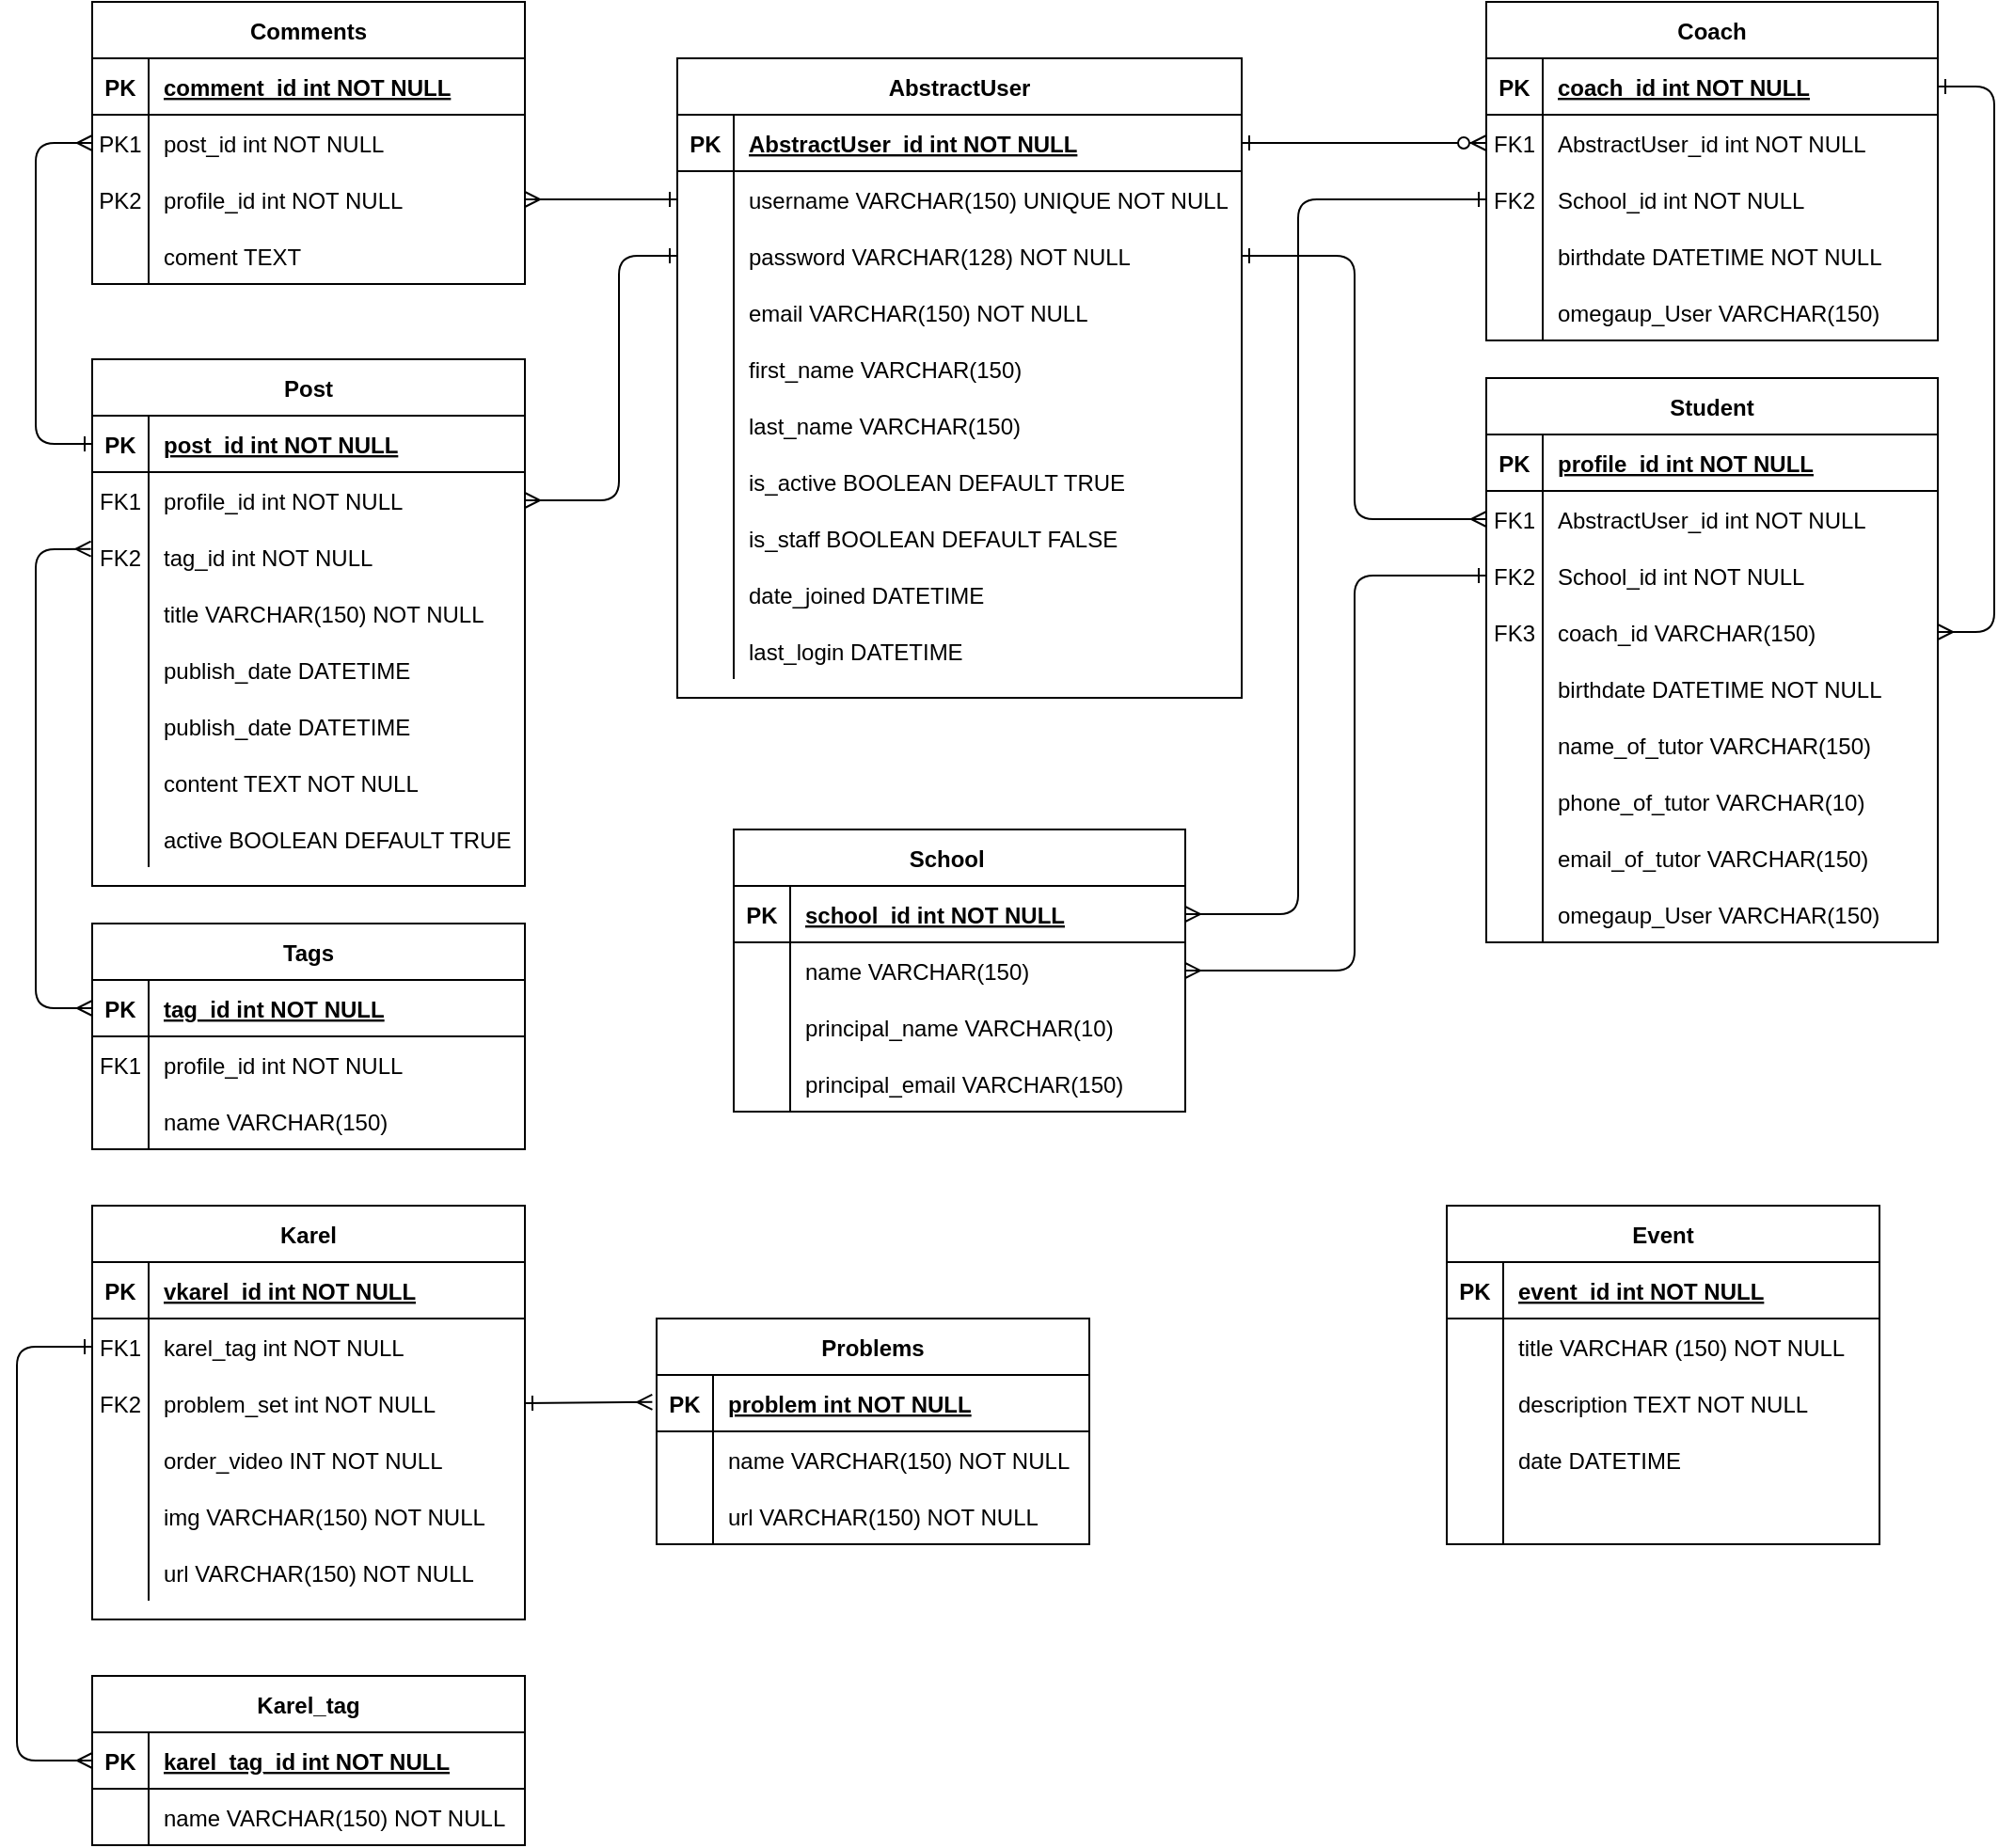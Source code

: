 <mxfile version="13.9.0" type="github">
  <diagram id="R2lEEEUBdFMjLlhIrx00" name="Page-1">
    <mxGraphModel dx="2523" dy="947" grid="1" gridSize="10" guides="1" tooltips="1" connect="1" arrows="1" fold="1" page="1" pageScale="1" pageWidth="850" pageHeight="1100" math="0" shadow="0" extFonts="Permanent Marker^https://fonts.googleapis.com/css?family=Permanent+Marker">
      <root>
        <mxCell id="0" />
        <mxCell id="1" parent="0" />
        <mxCell id="C-vyLk0tnHw3VtMMgP7b-1" value="" style="edgeStyle=entityRelationEdgeStyle;endArrow=ERzeroToMany;startArrow=ERone;endFill=1;startFill=0;entryX=0;entryY=0.5;entryDx=0;entryDy=0;" parent="1" source="C-vyLk0tnHw3VtMMgP7b-24" target="C-vyLk0tnHw3VtMMgP7b-6" edge="1">
          <mxGeometry width="100" height="100" relative="1" as="geometry">
            <mxPoint x="-89" y="730" as="sourcePoint" />
            <mxPoint x="11" y="630" as="targetPoint" />
          </mxGeometry>
        </mxCell>
        <mxCell id="C-vyLk0tnHw3VtMMgP7b-2" value="Coach" style="shape=table;startSize=30;container=1;collapsible=1;childLayout=tableLayout;fixedRows=1;rowLines=0;fontStyle=1;align=center;resizeLast=1;" parent="1" vertex="1">
          <mxGeometry x="71" y="40" width="240" height="180" as="geometry" />
        </mxCell>
        <mxCell id="C-vyLk0tnHw3VtMMgP7b-3" value="" style="shape=partialRectangle;collapsible=0;dropTarget=0;pointerEvents=0;fillColor=none;points=[[0,0.5],[1,0.5]];portConstraint=eastwest;top=0;left=0;right=0;bottom=1;" parent="C-vyLk0tnHw3VtMMgP7b-2" vertex="1">
          <mxGeometry y="30" width="240" height="30" as="geometry" />
        </mxCell>
        <mxCell id="C-vyLk0tnHw3VtMMgP7b-4" value="PK" style="shape=partialRectangle;overflow=hidden;connectable=0;fillColor=none;top=0;left=0;bottom=0;right=0;fontStyle=1;" parent="C-vyLk0tnHw3VtMMgP7b-3" vertex="1">
          <mxGeometry width="30" height="30" as="geometry" />
        </mxCell>
        <mxCell id="C-vyLk0tnHw3VtMMgP7b-5" value="coach_id int NOT NULL " style="shape=partialRectangle;overflow=hidden;connectable=0;fillColor=none;top=0;left=0;bottom=0;right=0;align=left;spacingLeft=6;fontStyle=5;" parent="C-vyLk0tnHw3VtMMgP7b-3" vertex="1">
          <mxGeometry x="30" width="210" height="30" as="geometry" />
        </mxCell>
        <mxCell id="C-vyLk0tnHw3VtMMgP7b-6" value="" style="shape=partialRectangle;collapsible=0;dropTarget=0;pointerEvents=0;fillColor=none;points=[[0,0.5],[1,0.5]];portConstraint=eastwest;top=0;left=0;right=0;bottom=0;" parent="C-vyLk0tnHw3VtMMgP7b-2" vertex="1">
          <mxGeometry y="60" width="240" height="30" as="geometry" />
        </mxCell>
        <mxCell id="C-vyLk0tnHw3VtMMgP7b-7" value="FK1" style="shape=partialRectangle;overflow=hidden;connectable=0;fillColor=none;top=0;left=0;bottom=0;right=0;" parent="C-vyLk0tnHw3VtMMgP7b-6" vertex="1">
          <mxGeometry width="30" height="30" as="geometry" />
        </mxCell>
        <mxCell id="C-vyLk0tnHw3VtMMgP7b-8" value="AbstractUser_id int NOT NULL" style="shape=partialRectangle;overflow=hidden;connectable=0;fillColor=none;top=0;left=0;bottom=0;right=0;align=left;spacingLeft=6;" parent="C-vyLk0tnHw3VtMMgP7b-6" vertex="1">
          <mxGeometry x="30" width="210" height="30" as="geometry" />
        </mxCell>
        <mxCell id="--BRvfXDEVk3b3rCjcNm-38" value="" style="shape=partialRectangle;collapsible=0;dropTarget=0;pointerEvents=0;fillColor=none;points=[[0,0.5],[1,0.5]];portConstraint=eastwest;top=0;left=0;right=0;bottom=0;" vertex="1" parent="C-vyLk0tnHw3VtMMgP7b-2">
          <mxGeometry y="90" width="240" height="30" as="geometry" />
        </mxCell>
        <mxCell id="--BRvfXDEVk3b3rCjcNm-39" value="FK2" style="shape=partialRectangle;overflow=hidden;connectable=0;fillColor=none;top=0;left=0;bottom=0;right=0;" vertex="1" parent="--BRvfXDEVk3b3rCjcNm-38">
          <mxGeometry width="30" height="30" as="geometry" />
        </mxCell>
        <mxCell id="--BRvfXDEVk3b3rCjcNm-40" value="School_id int NOT NULL" style="shape=partialRectangle;overflow=hidden;connectable=0;fillColor=none;top=0;left=0;bottom=0;right=0;align=left;spacingLeft=6;" vertex="1" parent="--BRvfXDEVk3b3rCjcNm-38">
          <mxGeometry x="30" width="210" height="30" as="geometry" />
        </mxCell>
        <mxCell id="--BRvfXDEVk3b3rCjcNm-26" value="" style="shape=partialRectangle;collapsible=0;dropTarget=0;pointerEvents=0;fillColor=none;points=[[0,0.5],[1,0.5]];portConstraint=eastwest;top=0;left=0;right=0;bottom=0;" vertex="1" parent="C-vyLk0tnHw3VtMMgP7b-2">
          <mxGeometry y="120" width="240" height="30" as="geometry" />
        </mxCell>
        <mxCell id="--BRvfXDEVk3b3rCjcNm-27" value="" style="shape=partialRectangle;overflow=hidden;connectable=0;fillColor=none;top=0;left=0;bottom=0;right=0;" vertex="1" parent="--BRvfXDEVk3b3rCjcNm-26">
          <mxGeometry width="30" height="30" as="geometry" />
        </mxCell>
        <mxCell id="--BRvfXDEVk3b3rCjcNm-28" value="birthdate DATETIME NOT NULL" style="shape=partialRectangle;overflow=hidden;connectable=0;fillColor=none;top=0;left=0;bottom=0;right=0;align=left;spacingLeft=6;" vertex="1" parent="--BRvfXDEVk3b3rCjcNm-26">
          <mxGeometry x="30" width="210" height="30" as="geometry" />
        </mxCell>
        <mxCell id="--BRvfXDEVk3b3rCjcNm-41" value="" style="shape=partialRectangle;collapsible=0;dropTarget=0;pointerEvents=0;fillColor=none;points=[[0,0.5],[1,0.5]];portConstraint=eastwest;top=0;left=0;right=0;bottom=0;" vertex="1" parent="C-vyLk0tnHw3VtMMgP7b-2">
          <mxGeometry y="150" width="240" height="30" as="geometry" />
        </mxCell>
        <mxCell id="--BRvfXDEVk3b3rCjcNm-42" value="" style="shape=partialRectangle;overflow=hidden;connectable=0;fillColor=none;top=0;left=0;bottom=0;right=0;" vertex="1" parent="--BRvfXDEVk3b3rCjcNm-41">
          <mxGeometry width="30" height="30" as="geometry" />
        </mxCell>
        <mxCell id="--BRvfXDEVk3b3rCjcNm-43" value="omegaup_User VARCHAR(150)" style="shape=partialRectangle;overflow=hidden;connectable=0;fillColor=none;top=0;left=0;bottom=0;right=0;align=left;spacingLeft=6;" vertex="1" parent="--BRvfXDEVk3b3rCjcNm-41">
          <mxGeometry x="30" width="210" height="30" as="geometry" />
        </mxCell>
        <mxCell id="C-vyLk0tnHw3VtMMgP7b-23" value="AbstractUser" style="shape=table;startSize=30;container=1;collapsible=1;childLayout=tableLayout;fixedRows=1;rowLines=0;fontStyle=1;align=center;resizeLast=1;" parent="1" vertex="1">
          <mxGeometry x="-359" y="70" width="300" height="340" as="geometry" />
        </mxCell>
        <mxCell id="C-vyLk0tnHw3VtMMgP7b-24" value="" style="shape=partialRectangle;collapsible=0;dropTarget=0;pointerEvents=0;fillColor=none;points=[[0,0.5],[1,0.5]];portConstraint=eastwest;top=0;left=0;right=0;bottom=1;" parent="C-vyLk0tnHw3VtMMgP7b-23" vertex="1">
          <mxGeometry y="30" width="300" height="30" as="geometry" />
        </mxCell>
        <mxCell id="C-vyLk0tnHw3VtMMgP7b-25" value="PK" style="shape=partialRectangle;overflow=hidden;connectable=0;fillColor=none;top=0;left=0;bottom=0;right=0;fontStyle=1;" parent="C-vyLk0tnHw3VtMMgP7b-24" vertex="1">
          <mxGeometry width="30" height="30" as="geometry" />
        </mxCell>
        <mxCell id="C-vyLk0tnHw3VtMMgP7b-26" value="AbstractUser_id int NOT NULL " style="shape=partialRectangle;overflow=hidden;connectable=0;fillColor=none;top=0;left=0;bottom=0;right=0;align=left;spacingLeft=6;fontStyle=5;" parent="C-vyLk0tnHw3VtMMgP7b-24" vertex="1">
          <mxGeometry x="30" width="270" height="30" as="geometry" />
        </mxCell>
        <mxCell id="C-vyLk0tnHw3VtMMgP7b-27" value="" style="shape=partialRectangle;collapsible=0;dropTarget=0;pointerEvents=0;fillColor=none;points=[[0,0.5],[1,0.5]];portConstraint=eastwest;top=0;left=0;right=0;bottom=0;" parent="C-vyLk0tnHw3VtMMgP7b-23" vertex="1">
          <mxGeometry y="60" width="300" height="30" as="geometry" />
        </mxCell>
        <mxCell id="C-vyLk0tnHw3VtMMgP7b-28" value="" style="shape=partialRectangle;overflow=hidden;connectable=0;fillColor=none;top=0;left=0;bottom=0;right=0;" parent="C-vyLk0tnHw3VtMMgP7b-27" vertex="1">
          <mxGeometry width="30" height="30" as="geometry" />
        </mxCell>
        <mxCell id="C-vyLk0tnHw3VtMMgP7b-29" value="username VARCHAR(150) UNIQUE NOT NULL" style="shape=partialRectangle;overflow=hidden;connectable=0;fillColor=none;top=0;left=0;bottom=0;right=0;align=left;spacingLeft=6;" parent="C-vyLk0tnHw3VtMMgP7b-27" vertex="1">
          <mxGeometry x="30" width="270" height="30" as="geometry" />
        </mxCell>
        <mxCell id="--BRvfXDEVk3b3rCjcNm-19" value="" style="shape=partialRectangle;collapsible=0;dropTarget=0;pointerEvents=0;fillColor=none;points=[[0,0.5],[1,0.5]];portConstraint=eastwest;top=0;left=0;right=0;bottom=0;" vertex="1" parent="C-vyLk0tnHw3VtMMgP7b-23">
          <mxGeometry y="90" width="300" height="30" as="geometry" />
        </mxCell>
        <mxCell id="--BRvfXDEVk3b3rCjcNm-20" value="" style="shape=partialRectangle;overflow=hidden;connectable=0;fillColor=none;top=0;left=0;bottom=0;right=0;" vertex="1" parent="--BRvfXDEVk3b3rCjcNm-19">
          <mxGeometry width="30" height="30" as="geometry" />
        </mxCell>
        <mxCell id="--BRvfXDEVk3b3rCjcNm-21" value="password VARCHAR(128) NOT NULL" style="shape=partialRectangle;overflow=hidden;connectable=0;fillColor=none;top=0;left=0;bottom=0;right=0;align=left;spacingLeft=6;" vertex="1" parent="--BRvfXDEVk3b3rCjcNm-19">
          <mxGeometry x="30" width="270" height="30" as="geometry" />
        </mxCell>
        <mxCell id="--BRvfXDEVk3b3rCjcNm-7" value="" style="shape=partialRectangle;collapsible=0;dropTarget=0;pointerEvents=0;fillColor=none;points=[[0,0.5],[1,0.5]];portConstraint=eastwest;top=0;left=0;right=0;bottom=0;" vertex="1" parent="C-vyLk0tnHw3VtMMgP7b-23">
          <mxGeometry y="120" width="300" height="30" as="geometry" />
        </mxCell>
        <mxCell id="--BRvfXDEVk3b3rCjcNm-8" value="" style="shape=partialRectangle;overflow=hidden;connectable=0;fillColor=none;top=0;left=0;bottom=0;right=0;" vertex="1" parent="--BRvfXDEVk3b3rCjcNm-7">
          <mxGeometry width="30" height="30" as="geometry" />
        </mxCell>
        <mxCell id="--BRvfXDEVk3b3rCjcNm-9" value="email VARCHAR(150) NOT NULL" style="shape=partialRectangle;overflow=hidden;connectable=0;fillColor=none;top=0;left=0;bottom=0;right=0;align=left;spacingLeft=6;" vertex="1" parent="--BRvfXDEVk3b3rCjcNm-7">
          <mxGeometry x="30" width="270" height="30" as="geometry" />
        </mxCell>
        <mxCell id="--BRvfXDEVk3b3rCjcNm-1" value="" style="shape=partialRectangle;collapsible=0;dropTarget=0;pointerEvents=0;fillColor=none;points=[[0,0.5],[1,0.5]];portConstraint=eastwest;top=0;left=0;right=0;bottom=0;" vertex="1" parent="C-vyLk0tnHw3VtMMgP7b-23">
          <mxGeometry y="150" width="300" height="30" as="geometry" />
        </mxCell>
        <mxCell id="--BRvfXDEVk3b3rCjcNm-2" value="" style="shape=partialRectangle;overflow=hidden;connectable=0;fillColor=none;top=0;left=0;bottom=0;right=0;" vertex="1" parent="--BRvfXDEVk3b3rCjcNm-1">
          <mxGeometry width="30" height="30" as="geometry" />
        </mxCell>
        <mxCell id="--BRvfXDEVk3b3rCjcNm-3" value="first_name VARCHAR(150)" style="shape=partialRectangle;overflow=hidden;connectable=0;fillColor=none;top=0;left=0;bottom=0;right=0;align=left;spacingLeft=6;" vertex="1" parent="--BRvfXDEVk3b3rCjcNm-1">
          <mxGeometry x="30" width="270" height="30" as="geometry" />
        </mxCell>
        <mxCell id="--BRvfXDEVk3b3rCjcNm-4" value="" style="shape=partialRectangle;collapsible=0;dropTarget=0;pointerEvents=0;fillColor=none;points=[[0,0.5],[1,0.5]];portConstraint=eastwest;top=0;left=0;right=0;bottom=0;" vertex="1" parent="C-vyLk0tnHw3VtMMgP7b-23">
          <mxGeometry y="180" width="300" height="30" as="geometry" />
        </mxCell>
        <mxCell id="--BRvfXDEVk3b3rCjcNm-5" value="" style="shape=partialRectangle;overflow=hidden;connectable=0;fillColor=none;top=0;left=0;bottom=0;right=0;" vertex="1" parent="--BRvfXDEVk3b3rCjcNm-4">
          <mxGeometry width="30" height="30" as="geometry" />
        </mxCell>
        <mxCell id="--BRvfXDEVk3b3rCjcNm-6" value="last_name VARCHAR(150) " style="shape=partialRectangle;overflow=hidden;connectable=0;fillColor=none;top=0;left=0;bottom=0;right=0;align=left;spacingLeft=6;" vertex="1" parent="--BRvfXDEVk3b3rCjcNm-4">
          <mxGeometry x="30" width="270" height="30" as="geometry" />
        </mxCell>
        <mxCell id="--BRvfXDEVk3b3rCjcNm-13" value="" style="shape=partialRectangle;collapsible=0;dropTarget=0;pointerEvents=0;fillColor=none;points=[[0,0.5],[1,0.5]];portConstraint=eastwest;top=0;left=0;right=0;bottom=0;" vertex="1" parent="C-vyLk0tnHw3VtMMgP7b-23">
          <mxGeometry y="210" width="300" height="30" as="geometry" />
        </mxCell>
        <mxCell id="--BRvfXDEVk3b3rCjcNm-14" value="" style="shape=partialRectangle;overflow=hidden;connectable=0;fillColor=none;top=0;left=0;bottom=0;right=0;" vertex="1" parent="--BRvfXDEVk3b3rCjcNm-13">
          <mxGeometry width="30" height="30" as="geometry" />
        </mxCell>
        <mxCell id="--BRvfXDEVk3b3rCjcNm-15" value="is_active BOOLEAN DEFAULT TRUE" style="shape=partialRectangle;overflow=hidden;connectable=0;fillColor=none;top=0;left=0;bottom=0;right=0;align=left;spacingLeft=6;" vertex="1" parent="--BRvfXDEVk3b3rCjcNm-13">
          <mxGeometry x="30" width="270" height="30" as="geometry" />
        </mxCell>
        <mxCell id="--BRvfXDEVk3b3rCjcNm-10" value="" style="shape=partialRectangle;collapsible=0;dropTarget=0;pointerEvents=0;fillColor=none;points=[[0,0.5],[1,0.5]];portConstraint=eastwest;top=0;left=0;right=0;bottom=0;" vertex="1" parent="C-vyLk0tnHw3VtMMgP7b-23">
          <mxGeometry y="240" width="300" height="30" as="geometry" />
        </mxCell>
        <mxCell id="--BRvfXDEVk3b3rCjcNm-11" value="" style="shape=partialRectangle;overflow=hidden;connectable=0;fillColor=none;top=0;left=0;bottom=0;right=0;" vertex="1" parent="--BRvfXDEVk3b3rCjcNm-10">
          <mxGeometry width="30" height="30" as="geometry" />
        </mxCell>
        <mxCell id="--BRvfXDEVk3b3rCjcNm-12" value="is_staff BOOLEAN DEFAULT FALSE" style="shape=partialRectangle;overflow=hidden;connectable=0;fillColor=none;top=0;left=0;bottom=0;right=0;align=left;spacingLeft=6;" vertex="1" parent="--BRvfXDEVk3b3rCjcNm-10">
          <mxGeometry x="30" width="270" height="30" as="geometry" />
        </mxCell>
        <mxCell id="--BRvfXDEVk3b3rCjcNm-16" value="" style="shape=partialRectangle;collapsible=0;dropTarget=0;pointerEvents=0;fillColor=none;points=[[0,0.5],[1,0.5]];portConstraint=eastwest;top=0;left=0;right=0;bottom=0;" vertex="1" parent="C-vyLk0tnHw3VtMMgP7b-23">
          <mxGeometry y="270" width="300" height="30" as="geometry" />
        </mxCell>
        <mxCell id="--BRvfXDEVk3b3rCjcNm-17" value="" style="shape=partialRectangle;overflow=hidden;connectable=0;fillColor=none;top=0;left=0;bottom=0;right=0;" vertex="1" parent="--BRvfXDEVk3b3rCjcNm-16">
          <mxGeometry width="30" height="30" as="geometry" />
        </mxCell>
        <mxCell id="--BRvfXDEVk3b3rCjcNm-18" value="date_joined DATETIME " style="shape=partialRectangle;overflow=hidden;connectable=0;fillColor=none;top=0;left=0;bottom=0;right=0;align=left;spacingLeft=6;" vertex="1" parent="--BRvfXDEVk3b3rCjcNm-16">
          <mxGeometry x="30" width="270" height="30" as="geometry" />
        </mxCell>
        <mxCell id="--BRvfXDEVk3b3rCjcNm-22" value="" style="shape=partialRectangle;collapsible=0;dropTarget=0;pointerEvents=0;fillColor=none;points=[[0,0.5],[1,0.5]];portConstraint=eastwest;top=0;left=0;right=0;bottom=0;" vertex="1" parent="C-vyLk0tnHw3VtMMgP7b-23">
          <mxGeometry y="300" width="300" height="30" as="geometry" />
        </mxCell>
        <mxCell id="--BRvfXDEVk3b3rCjcNm-23" value="" style="shape=partialRectangle;overflow=hidden;connectable=0;fillColor=none;top=0;left=0;bottom=0;right=0;" vertex="1" parent="--BRvfXDEVk3b3rCjcNm-22">
          <mxGeometry width="30" height="30" as="geometry" />
        </mxCell>
        <mxCell id="--BRvfXDEVk3b3rCjcNm-24" value="last_login DATETIME " style="shape=partialRectangle;overflow=hidden;connectable=0;fillColor=none;top=0;left=0;bottom=0;right=0;align=left;spacingLeft=6;" vertex="1" parent="--BRvfXDEVk3b3rCjcNm-22">
          <mxGeometry x="30" width="270" height="30" as="geometry" />
        </mxCell>
        <mxCell id="--BRvfXDEVk3b3rCjcNm-44" value="School    " style="shape=table;startSize=30;container=1;collapsible=1;childLayout=tableLayout;fixedRows=1;rowLines=0;fontStyle=1;align=center;resizeLast=1;" vertex="1" parent="1">
          <mxGeometry x="-329" y="480" width="240" height="150" as="geometry" />
        </mxCell>
        <mxCell id="--BRvfXDEVk3b3rCjcNm-45" value="" style="shape=partialRectangle;collapsible=0;dropTarget=0;pointerEvents=0;fillColor=none;points=[[0,0.5],[1,0.5]];portConstraint=eastwest;top=0;left=0;right=0;bottom=1;" vertex="1" parent="--BRvfXDEVk3b3rCjcNm-44">
          <mxGeometry y="30" width="240" height="30" as="geometry" />
        </mxCell>
        <mxCell id="--BRvfXDEVk3b3rCjcNm-46" value="PK" style="shape=partialRectangle;overflow=hidden;connectable=0;fillColor=none;top=0;left=0;bottom=0;right=0;fontStyle=1;" vertex="1" parent="--BRvfXDEVk3b3rCjcNm-45">
          <mxGeometry width="30" height="30" as="geometry" />
        </mxCell>
        <mxCell id="--BRvfXDEVk3b3rCjcNm-47" value="school_id int NOT NULL " style="shape=partialRectangle;overflow=hidden;connectable=0;fillColor=none;top=0;left=0;bottom=0;right=0;align=left;spacingLeft=6;fontStyle=5;" vertex="1" parent="--BRvfXDEVk3b3rCjcNm-45">
          <mxGeometry x="30" width="210" height="30" as="geometry" />
        </mxCell>
        <mxCell id="--BRvfXDEVk3b3rCjcNm-60" value="" style="shape=partialRectangle;collapsible=0;dropTarget=0;pointerEvents=0;fillColor=none;points=[[0,0.5],[1,0.5]];portConstraint=eastwest;top=0;left=0;right=0;bottom=0;" vertex="1" parent="--BRvfXDEVk3b3rCjcNm-44">
          <mxGeometry y="60" width="240" height="30" as="geometry" />
        </mxCell>
        <mxCell id="--BRvfXDEVk3b3rCjcNm-61" value="" style="shape=partialRectangle;overflow=hidden;connectable=0;fillColor=none;top=0;left=0;bottom=0;right=0;" vertex="1" parent="--BRvfXDEVk3b3rCjcNm-60">
          <mxGeometry width="30" height="30" as="geometry" />
        </mxCell>
        <mxCell id="--BRvfXDEVk3b3rCjcNm-62" value="name VARCHAR(150)" style="shape=partialRectangle;overflow=hidden;connectable=0;fillColor=none;top=0;left=0;bottom=0;right=0;align=left;spacingLeft=6;" vertex="1" parent="--BRvfXDEVk3b3rCjcNm-60">
          <mxGeometry x="30" width="210" height="30" as="geometry" />
        </mxCell>
        <mxCell id="--BRvfXDEVk3b3rCjcNm-63" value="" style="shape=partialRectangle;collapsible=0;dropTarget=0;pointerEvents=0;fillColor=none;points=[[0,0.5],[1,0.5]];portConstraint=eastwest;top=0;left=0;right=0;bottom=0;" vertex="1" parent="--BRvfXDEVk3b3rCjcNm-44">
          <mxGeometry y="90" width="240" height="30" as="geometry" />
        </mxCell>
        <mxCell id="--BRvfXDEVk3b3rCjcNm-64" value="" style="shape=partialRectangle;overflow=hidden;connectable=0;fillColor=none;top=0;left=0;bottom=0;right=0;" vertex="1" parent="--BRvfXDEVk3b3rCjcNm-63">
          <mxGeometry width="30" height="30" as="geometry" />
        </mxCell>
        <mxCell id="--BRvfXDEVk3b3rCjcNm-65" value="principal_name VARCHAR(10)" style="shape=partialRectangle;overflow=hidden;connectable=0;fillColor=none;top=0;left=0;bottom=0;right=0;align=left;spacingLeft=6;" vertex="1" parent="--BRvfXDEVk3b3rCjcNm-63">
          <mxGeometry x="30" width="210" height="30" as="geometry" />
        </mxCell>
        <mxCell id="--BRvfXDEVk3b3rCjcNm-66" value="" style="shape=partialRectangle;collapsible=0;dropTarget=0;pointerEvents=0;fillColor=none;points=[[0,0.5],[1,0.5]];portConstraint=eastwest;top=0;left=0;right=0;bottom=0;" vertex="1" parent="--BRvfXDEVk3b3rCjcNm-44">
          <mxGeometry y="120" width="240" height="30" as="geometry" />
        </mxCell>
        <mxCell id="--BRvfXDEVk3b3rCjcNm-67" value="" style="shape=partialRectangle;overflow=hidden;connectable=0;fillColor=none;top=0;left=0;bottom=0;right=0;" vertex="1" parent="--BRvfXDEVk3b3rCjcNm-66">
          <mxGeometry width="30" height="30" as="geometry" />
        </mxCell>
        <mxCell id="--BRvfXDEVk3b3rCjcNm-68" value="principal_email VARCHAR(150)" style="shape=partialRectangle;overflow=hidden;connectable=0;fillColor=none;top=0;left=0;bottom=0;right=0;align=left;spacingLeft=6;" vertex="1" parent="--BRvfXDEVk3b3rCjcNm-66">
          <mxGeometry x="30" width="210" height="30" as="geometry" />
        </mxCell>
        <mxCell id="--BRvfXDEVk3b3rCjcNm-73" value="Post" style="shape=table;startSize=30;container=1;collapsible=1;childLayout=tableLayout;fixedRows=1;rowLines=0;fontStyle=1;align=center;resizeLast=1;" vertex="1" parent="1">
          <mxGeometry x="-670" y="230" width="230" height="280" as="geometry" />
        </mxCell>
        <mxCell id="--BRvfXDEVk3b3rCjcNm-74" value="" style="shape=partialRectangle;collapsible=0;dropTarget=0;pointerEvents=0;fillColor=none;points=[[0,0.5],[1,0.5]];portConstraint=eastwest;top=0;left=0;right=0;bottom=1;" vertex="1" parent="--BRvfXDEVk3b3rCjcNm-73">
          <mxGeometry y="30" width="230" height="30" as="geometry" />
        </mxCell>
        <mxCell id="--BRvfXDEVk3b3rCjcNm-75" value="PK" style="shape=partialRectangle;overflow=hidden;connectable=0;fillColor=none;top=0;left=0;bottom=0;right=0;fontStyle=1;" vertex="1" parent="--BRvfXDEVk3b3rCjcNm-74">
          <mxGeometry width="30" height="30" as="geometry" />
        </mxCell>
        <mxCell id="--BRvfXDEVk3b3rCjcNm-76" value="post_id int NOT NULL " style="shape=partialRectangle;overflow=hidden;connectable=0;fillColor=none;top=0;left=0;bottom=0;right=0;align=left;spacingLeft=6;fontStyle=5;" vertex="1" parent="--BRvfXDEVk3b3rCjcNm-74">
          <mxGeometry x="30" width="200" height="30" as="geometry" />
        </mxCell>
        <mxCell id="--BRvfXDEVk3b3rCjcNm-77" value="" style="shape=partialRectangle;collapsible=0;dropTarget=0;pointerEvents=0;fillColor=none;points=[[0,0.5],[1,0.5]];portConstraint=eastwest;top=0;left=0;right=0;bottom=0;" vertex="1" parent="--BRvfXDEVk3b3rCjcNm-73">
          <mxGeometry y="60" width="230" height="30" as="geometry" />
        </mxCell>
        <mxCell id="--BRvfXDEVk3b3rCjcNm-78" value="FK1" style="shape=partialRectangle;overflow=hidden;connectable=0;fillColor=none;top=0;left=0;bottom=0;right=0;" vertex="1" parent="--BRvfXDEVk3b3rCjcNm-77">
          <mxGeometry width="30" height="30" as="geometry" />
        </mxCell>
        <mxCell id="--BRvfXDEVk3b3rCjcNm-79" value="profile_id int NOT NULL" style="shape=partialRectangle;overflow=hidden;connectable=0;fillColor=none;top=0;left=0;bottom=0;right=0;align=left;spacingLeft=6;" vertex="1" parent="--BRvfXDEVk3b3rCjcNm-77">
          <mxGeometry x="30" width="200" height="30" as="geometry" />
        </mxCell>
        <mxCell id="--BRvfXDEVk3b3rCjcNm-101" value="" style="shape=partialRectangle;collapsible=0;dropTarget=0;pointerEvents=0;fillColor=none;points=[[0,0.5],[1,0.5]];portConstraint=eastwest;top=0;left=0;right=0;bottom=0;" vertex="1" parent="--BRvfXDEVk3b3rCjcNm-73">
          <mxGeometry y="90" width="230" height="30" as="geometry" />
        </mxCell>
        <mxCell id="--BRvfXDEVk3b3rCjcNm-102" value="FK2" style="shape=partialRectangle;overflow=hidden;connectable=0;fillColor=none;top=0;left=0;bottom=0;right=0;" vertex="1" parent="--BRvfXDEVk3b3rCjcNm-101">
          <mxGeometry width="30" height="30" as="geometry" />
        </mxCell>
        <mxCell id="--BRvfXDEVk3b3rCjcNm-103" value="tag_id int NOT NULL" style="shape=partialRectangle;overflow=hidden;connectable=0;fillColor=none;top=0;left=0;bottom=0;right=0;align=left;spacingLeft=6;" vertex="1" parent="--BRvfXDEVk3b3rCjcNm-101">
          <mxGeometry x="30" width="200" height="30" as="geometry" />
        </mxCell>
        <mxCell id="--BRvfXDEVk3b3rCjcNm-83" value="" style="shape=partialRectangle;collapsible=0;dropTarget=0;pointerEvents=0;fillColor=none;points=[[0,0.5],[1,0.5]];portConstraint=eastwest;top=0;left=0;right=0;bottom=0;" vertex="1" parent="--BRvfXDEVk3b3rCjcNm-73">
          <mxGeometry y="120" width="230" height="30" as="geometry" />
        </mxCell>
        <mxCell id="--BRvfXDEVk3b3rCjcNm-84" value="" style="shape=partialRectangle;overflow=hidden;connectable=0;fillColor=none;top=0;left=0;bottom=0;right=0;" vertex="1" parent="--BRvfXDEVk3b3rCjcNm-83">
          <mxGeometry width="30" height="30" as="geometry" />
        </mxCell>
        <mxCell id="--BRvfXDEVk3b3rCjcNm-85" value="title VARCHAR(150) NOT NULL" style="shape=partialRectangle;overflow=hidden;connectable=0;fillColor=none;top=0;left=0;bottom=0;right=0;align=left;spacingLeft=6;" vertex="1" parent="--BRvfXDEVk3b3rCjcNm-83">
          <mxGeometry x="30" width="200" height="30" as="geometry" />
        </mxCell>
        <mxCell id="--BRvfXDEVk3b3rCjcNm-139" value="" style="shape=partialRectangle;collapsible=0;dropTarget=0;pointerEvents=0;fillColor=none;points=[[0,0.5],[1,0.5]];portConstraint=eastwest;top=0;left=0;right=0;bottom=0;" vertex="1" parent="--BRvfXDEVk3b3rCjcNm-73">
          <mxGeometry y="150" width="230" height="30" as="geometry" />
        </mxCell>
        <mxCell id="--BRvfXDEVk3b3rCjcNm-140" value="" style="shape=partialRectangle;overflow=hidden;connectable=0;fillColor=none;top=0;left=0;bottom=0;right=0;" vertex="1" parent="--BRvfXDEVk3b3rCjcNm-139">
          <mxGeometry width="30" height="30" as="geometry" />
        </mxCell>
        <mxCell id="--BRvfXDEVk3b3rCjcNm-141" value="publish_date DATETIME" style="shape=partialRectangle;overflow=hidden;connectable=0;fillColor=none;top=0;left=0;bottom=0;right=0;align=left;spacingLeft=6;" vertex="1" parent="--BRvfXDEVk3b3rCjcNm-139">
          <mxGeometry x="30" width="200" height="30" as="geometry" />
        </mxCell>
        <mxCell id="--BRvfXDEVk3b3rCjcNm-86" value="" style="shape=partialRectangle;collapsible=0;dropTarget=0;pointerEvents=0;fillColor=none;points=[[0,0.5],[1,0.5]];portConstraint=eastwest;top=0;left=0;right=0;bottom=0;" vertex="1" parent="--BRvfXDEVk3b3rCjcNm-73">
          <mxGeometry y="180" width="230" height="30" as="geometry" />
        </mxCell>
        <mxCell id="--BRvfXDEVk3b3rCjcNm-87" value="" style="shape=partialRectangle;overflow=hidden;connectable=0;fillColor=none;top=0;left=0;bottom=0;right=0;" vertex="1" parent="--BRvfXDEVk3b3rCjcNm-86">
          <mxGeometry width="30" height="30" as="geometry" />
        </mxCell>
        <mxCell id="--BRvfXDEVk3b3rCjcNm-88" value="publish_date DATETIME" style="shape=partialRectangle;overflow=hidden;connectable=0;fillColor=none;top=0;left=0;bottom=0;right=0;align=left;spacingLeft=6;" vertex="1" parent="--BRvfXDEVk3b3rCjcNm-86">
          <mxGeometry x="30" width="200" height="30" as="geometry" />
        </mxCell>
        <mxCell id="--BRvfXDEVk3b3rCjcNm-89" value="" style="shape=partialRectangle;collapsible=0;dropTarget=0;pointerEvents=0;fillColor=none;points=[[0,0.5],[1,0.5]];portConstraint=eastwest;top=0;left=0;right=0;bottom=0;" vertex="1" parent="--BRvfXDEVk3b3rCjcNm-73">
          <mxGeometry y="210" width="230" height="30" as="geometry" />
        </mxCell>
        <mxCell id="--BRvfXDEVk3b3rCjcNm-90" value="" style="shape=partialRectangle;overflow=hidden;connectable=0;fillColor=none;top=0;left=0;bottom=0;right=0;" vertex="1" parent="--BRvfXDEVk3b3rCjcNm-89">
          <mxGeometry width="30" height="30" as="geometry" />
        </mxCell>
        <mxCell id="--BRvfXDEVk3b3rCjcNm-91" value="content TEXT NOT NULL" style="shape=partialRectangle;overflow=hidden;connectable=0;fillColor=none;top=0;left=0;bottom=0;right=0;align=left;spacingLeft=6;" vertex="1" parent="--BRvfXDEVk3b3rCjcNm-89">
          <mxGeometry x="30" width="200" height="30" as="geometry" />
        </mxCell>
        <mxCell id="--BRvfXDEVk3b3rCjcNm-92" value="" style="shape=partialRectangle;collapsible=0;dropTarget=0;pointerEvents=0;fillColor=none;points=[[0,0.5],[1,0.5]];portConstraint=eastwest;top=0;left=0;right=0;bottom=0;" vertex="1" parent="--BRvfXDEVk3b3rCjcNm-73">
          <mxGeometry y="240" width="230" height="30" as="geometry" />
        </mxCell>
        <mxCell id="--BRvfXDEVk3b3rCjcNm-93" value="" style="shape=partialRectangle;overflow=hidden;connectable=0;fillColor=none;top=0;left=0;bottom=0;right=0;" vertex="1" parent="--BRvfXDEVk3b3rCjcNm-92">
          <mxGeometry width="30" height="30" as="geometry" />
        </mxCell>
        <mxCell id="--BRvfXDEVk3b3rCjcNm-94" value="active BOOLEAN DEFAULT TRUE" style="shape=partialRectangle;overflow=hidden;connectable=0;fillColor=none;top=0;left=0;bottom=0;right=0;align=left;spacingLeft=6;" vertex="1" parent="--BRvfXDEVk3b3rCjcNm-92">
          <mxGeometry x="30" width="200" height="30" as="geometry" />
        </mxCell>
        <mxCell id="--BRvfXDEVk3b3rCjcNm-105" value="Tags" style="shape=table;startSize=30;container=1;collapsible=1;childLayout=tableLayout;fixedRows=1;rowLines=0;fontStyle=1;align=center;resizeLast=1;" vertex="1" parent="1">
          <mxGeometry x="-670" y="530" width="230" height="120" as="geometry" />
        </mxCell>
        <mxCell id="--BRvfXDEVk3b3rCjcNm-106" value="" style="shape=partialRectangle;collapsible=0;dropTarget=0;pointerEvents=0;fillColor=none;points=[[0,0.5],[1,0.5]];portConstraint=eastwest;top=0;left=0;right=0;bottom=1;" vertex="1" parent="--BRvfXDEVk3b3rCjcNm-105">
          <mxGeometry y="30" width="230" height="30" as="geometry" />
        </mxCell>
        <mxCell id="--BRvfXDEVk3b3rCjcNm-107" value="PK" style="shape=partialRectangle;overflow=hidden;connectable=0;fillColor=none;top=0;left=0;bottom=0;right=0;fontStyle=1;" vertex="1" parent="--BRvfXDEVk3b3rCjcNm-106">
          <mxGeometry width="30" height="30" as="geometry" />
        </mxCell>
        <mxCell id="--BRvfXDEVk3b3rCjcNm-108" value="tag_id int NOT NULL " style="shape=partialRectangle;overflow=hidden;connectable=0;fillColor=none;top=0;left=0;bottom=0;right=0;align=left;spacingLeft=6;fontStyle=5;" vertex="1" parent="--BRvfXDEVk3b3rCjcNm-106">
          <mxGeometry x="30" width="200" height="30" as="geometry" />
        </mxCell>
        <mxCell id="--BRvfXDEVk3b3rCjcNm-109" value="" style="shape=partialRectangle;collapsible=0;dropTarget=0;pointerEvents=0;fillColor=none;points=[[0,0.5],[1,0.5]];portConstraint=eastwest;top=0;left=0;right=0;bottom=0;" vertex="1" parent="--BRvfXDEVk3b3rCjcNm-105">
          <mxGeometry y="60" width="230" height="30" as="geometry" />
        </mxCell>
        <mxCell id="--BRvfXDEVk3b3rCjcNm-110" value="FK1" style="shape=partialRectangle;overflow=hidden;connectable=0;fillColor=none;top=0;left=0;bottom=0;right=0;" vertex="1" parent="--BRvfXDEVk3b3rCjcNm-109">
          <mxGeometry width="30" height="30" as="geometry" />
        </mxCell>
        <mxCell id="--BRvfXDEVk3b3rCjcNm-111" value="profile_id int NOT NULL" style="shape=partialRectangle;overflow=hidden;connectable=0;fillColor=none;top=0;left=0;bottom=0;right=0;align=left;spacingLeft=6;" vertex="1" parent="--BRvfXDEVk3b3rCjcNm-109">
          <mxGeometry x="30" width="200" height="30" as="geometry" />
        </mxCell>
        <mxCell id="--BRvfXDEVk3b3rCjcNm-112" value="" style="shape=partialRectangle;collapsible=0;dropTarget=0;pointerEvents=0;fillColor=none;points=[[0,0.5],[1,0.5]];portConstraint=eastwest;top=0;left=0;right=0;bottom=0;" vertex="1" parent="--BRvfXDEVk3b3rCjcNm-105">
          <mxGeometry y="90" width="230" height="30" as="geometry" />
        </mxCell>
        <mxCell id="--BRvfXDEVk3b3rCjcNm-113" value="" style="shape=partialRectangle;overflow=hidden;connectable=0;fillColor=none;top=0;left=0;bottom=0;right=0;" vertex="1" parent="--BRvfXDEVk3b3rCjcNm-112">
          <mxGeometry width="30" height="30" as="geometry" />
        </mxCell>
        <mxCell id="--BRvfXDEVk3b3rCjcNm-114" value="name VARCHAR(150)" style="shape=partialRectangle;overflow=hidden;connectable=0;fillColor=none;top=0;left=0;bottom=0;right=0;align=left;spacingLeft=6;" vertex="1" parent="--BRvfXDEVk3b3rCjcNm-112">
          <mxGeometry x="30" width="200" height="30" as="geometry" />
        </mxCell>
        <mxCell id="--BRvfXDEVk3b3rCjcNm-123" value="" style="endArrow=ERmany;html=1;entryX=-0.003;entryY=0.362;entryDx=0;entryDy=0;entryPerimeter=0;exitX=0;exitY=0.5;exitDx=0;exitDy=0;startArrow=ERmany;startFill=0;endFill=0;" edge="1" parent="1" source="--BRvfXDEVk3b3rCjcNm-106" target="--BRvfXDEVk3b3rCjcNm-101">
          <mxGeometry width="50" height="50" relative="1" as="geometry">
            <mxPoint x="-640" y="490" as="sourcePoint" />
            <mxPoint x="-590" y="440" as="targetPoint" />
            <Array as="points">
              <mxPoint x="-700" y="575" />
              <mxPoint x="-700" y="331" />
            </Array>
          </mxGeometry>
        </mxCell>
        <mxCell id="--BRvfXDEVk3b3rCjcNm-124" value="Comments" style="shape=table;startSize=30;container=1;collapsible=1;childLayout=tableLayout;fixedRows=1;rowLines=0;fontStyle=1;align=center;resizeLast=1;" vertex="1" parent="1">
          <mxGeometry x="-670" y="40" width="230" height="150" as="geometry" />
        </mxCell>
        <mxCell id="--BRvfXDEVk3b3rCjcNm-125" value="" style="shape=partialRectangle;collapsible=0;dropTarget=0;pointerEvents=0;fillColor=none;points=[[0,0.5],[1,0.5]];portConstraint=eastwest;top=0;left=0;right=0;bottom=1;" vertex="1" parent="--BRvfXDEVk3b3rCjcNm-124">
          <mxGeometry y="30" width="230" height="30" as="geometry" />
        </mxCell>
        <mxCell id="--BRvfXDEVk3b3rCjcNm-126" value="PK" style="shape=partialRectangle;overflow=hidden;connectable=0;fillColor=none;top=0;left=0;bottom=0;right=0;fontStyle=1;" vertex="1" parent="--BRvfXDEVk3b3rCjcNm-125">
          <mxGeometry width="30" height="30" as="geometry" />
        </mxCell>
        <mxCell id="--BRvfXDEVk3b3rCjcNm-127" value="comment_id int NOT NULL " style="shape=partialRectangle;overflow=hidden;connectable=0;fillColor=none;top=0;left=0;bottom=0;right=0;align=left;spacingLeft=6;fontStyle=5;" vertex="1" parent="--BRvfXDEVk3b3rCjcNm-125">
          <mxGeometry x="30" width="200" height="30" as="geometry" />
        </mxCell>
        <mxCell id="--BRvfXDEVk3b3rCjcNm-131" value="" style="shape=partialRectangle;collapsible=0;dropTarget=0;pointerEvents=0;fillColor=none;points=[[0,0.5],[1,0.5]];portConstraint=eastwest;top=0;left=0;right=0;bottom=0;" vertex="1" parent="--BRvfXDEVk3b3rCjcNm-124">
          <mxGeometry y="60" width="230" height="30" as="geometry" />
        </mxCell>
        <mxCell id="--BRvfXDEVk3b3rCjcNm-132" value="PK1" style="shape=partialRectangle;overflow=hidden;connectable=0;fillColor=none;top=0;left=0;bottom=0;right=0;" vertex="1" parent="--BRvfXDEVk3b3rCjcNm-131">
          <mxGeometry width="30" height="30" as="geometry" />
        </mxCell>
        <mxCell id="--BRvfXDEVk3b3rCjcNm-133" value="post_id int NOT NULL" style="shape=partialRectangle;overflow=hidden;connectable=0;fillColor=none;top=0;left=0;bottom=0;right=0;align=left;spacingLeft=6;" vertex="1" parent="--BRvfXDEVk3b3rCjcNm-131">
          <mxGeometry x="30" width="200" height="30" as="geometry" />
        </mxCell>
        <mxCell id="--BRvfXDEVk3b3rCjcNm-134" value="" style="shape=partialRectangle;collapsible=0;dropTarget=0;pointerEvents=0;fillColor=none;points=[[0,0.5],[1,0.5]];portConstraint=eastwest;top=0;left=0;right=0;bottom=0;" vertex="1" parent="--BRvfXDEVk3b3rCjcNm-124">
          <mxGeometry y="90" width="230" height="30" as="geometry" />
        </mxCell>
        <mxCell id="--BRvfXDEVk3b3rCjcNm-135" value="PK2" style="shape=partialRectangle;overflow=hidden;connectable=0;fillColor=none;top=0;left=0;bottom=0;right=0;" vertex="1" parent="--BRvfXDEVk3b3rCjcNm-134">
          <mxGeometry width="30" height="30" as="geometry" />
        </mxCell>
        <mxCell id="--BRvfXDEVk3b3rCjcNm-136" value="profile_id int NOT NULL" style="shape=partialRectangle;overflow=hidden;connectable=0;fillColor=none;top=0;left=0;bottom=0;right=0;align=left;spacingLeft=6;" vertex="1" parent="--BRvfXDEVk3b3rCjcNm-134">
          <mxGeometry x="30" width="200" height="30" as="geometry" />
        </mxCell>
        <mxCell id="--BRvfXDEVk3b3rCjcNm-128" value="" style="shape=partialRectangle;collapsible=0;dropTarget=0;pointerEvents=0;fillColor=none;points=[[0,0.5],[1,0.5]];portConstraint=eastwest;top=0;left=0;right=0;bottom=0;" vertex="1" parent="--BRvfXDEVk3b3rCjcNm-124">
          <mxGeometry y="120" width="230" height="30" as="geometry" />
        </mxCell>
        <mxCell id="--BRvfXDEVk3b3rCjcNm-129" value="" style="shape=partialRectangle;overflow=hidden;connectable=0;fillColor=none;top=0;left=0;bottom=0;right=0;" vertex="1" parent="--BRvfXDEVk3b3rCjcNm-128">
          <mxGeometry width="30" height="30" as="geometry" />
        </mxCell>
        <mxCell id="--BRvfXDEVk3b3rCjcNm-130" value="coment TEXT" style="shape=partialRectangle;overflow=hidden;connectable=0;fillColor=none;top=0;left=0;bottom=0;right=0;align=left;spacingLeft=6;" vertex="1" parent="--BRvfXDEVk3b3rCjcNm-128">
          <mxGeometry x="30" width="200" height="30" as="geometry" />
        </mxCell>
        <mxCell id="--BRvfXDEVk3b3rCjcNm-137" value="" style="endArrow=ERmany;html=1;entryX=1;entryY=0.5;entryDx=0;entryDy=0;startArrow=ERone;startFill=0;endFill=0;exitX=0;exitY=0.5;exitDx=0;exitDy=0;" edge="1" parent="1" source="C-vyLk0tnHw3VtMMgP7b-27" target="--BRvfXDEVk3b3rCjcNm-134">
          <mxGeometry width="50" height="50" relative="1" as="geometry">
            <mxPoint x="-710" y="140" as="sourcePoint" />
            <mxPoint x="110" y="200" as="targetPoint" />
            <Array as="points">
              <mxPoint x="-380" y="145" />
            </Array>
          </mxGeometry>
        </mxCell>
        <mxCell id="--BRvfXDEVk3b3rCjcNm-138" value="" style="endArrow=ERmany;html=1;entryX=0;entryY=0.5;entryDx=0;entryDy=0;exitX=0;exitY=0.5;exitDx=0;exitDy=0;startArrow=ERone;startFill=0;endFill=0;" edge="1" parent="1" source="--BRvfXDEVk3b3rCjcNm-74" target="--BRvfXDEVk3b3rCjcNm-131">
          <mxGeometry width="50" height="50" relative="1" as="geometry">
            <mxPoint x="-720" y="180" as="sourcePoint" />
            <mxPoint x="-670" y="130" as="targetPoint" />
            <Array as="points">
              <mxPoint x="-700" y="275" />
              <mxPoint x="-700" y="115" />
            </Array>
          </mxGeometry>
        </mxCell>
        <mxCell id="--BRvfXDEVk3b3rCjcNm-147" value="Karel" style="shape=table;startSize=30;container=1;collapsible=1;childLayout=tableLayout;fixedRows=1;rowLines=0;fontStyle=1;align=center;resizeLast=1;" vertex="1" parent="1">
          <mxGeometry x="-670" y="680" width="230" height="220" as="geometry" />
        </mxCell>
        <mxCell id="--BRvfXDEVk3b3rCjcNm-148" value="" style="shape=partialRectangle;collapsible=0;dropTarget=0;pointerEvents=0;fillColor=none;points=[[0,0.5],[1,0.5]];portConstraint=eastwest;top=0;left=0;right=0;bottom=1;" vertex="1" parent="--BRvfXDEVk3b3rCjcNm-147">
          <mxGeometry y="30" width="230" height="30" as="geometry" />
        </mxCell>
        <mxCell id="--BRvfXDEVk3b3rCjcNm-149" value="PK" style="shape=partialRectangle;overflow=hidden;connectable=0;fillColor=none;top=0;left=0;bottom=0;right=0;fontStyle=1;" vertex="1" parent="--BRvfXDEVk3b3rCjcNm-148">
          <mxGeometry width="30" height="30" as="geometry" />
        </mxCell>
        <mxCell id="--BRvfXDEVk3b3rCjcNm-150" value="vkarel_id int NOT NULL " style="shape=partialRectangle;overflow=hidden;connectable=0;fillColor=none;top=0;left=0;bottom=0;right=0;align=left;spacingLeft=6;fontStyle=5;" vertex="1" parent="--BRvfXDEVk3b3rCjcNm-148">
          <mxGeometry x="30" width="200" height="30" as="geometry" />
        </mxCell>
        <mxCell id="--BRvfXDEVk3b3rCjcNm-160" value="" style="shape=partialRectangle;collapsible=0;dropTarget=0;pointerEvents=0;fillColor=none;points=[[0,0.5],[1,0.5]];portConstraint=eastwest;top=0;left=0;right=0;bottom=0;" vertex="1" parent="--BRvfXDEVk3b3rCjcNm-147">
          <mxGeometry y="60" width="230" height="30" as="geometry" />
        </mxCell>
        <mxCell id="--BRvfXDEVk3b3rCjcNm-161" value="FK1" style="shape=partialRectangle;overflow=hidden;connectable=0;fillColor=none;top=0;left=0;bottom=0;right=0;" vertex="1" parent="--BRvfXDEVk3b3rCjcNm-160">
          <mxGeometry width="30" height="30" as="geometry" />
        </mxCell>
        <mxCell id="--BRvfXDEVk3b3rCjcNm-162" value="karel_tag int NOT NULL" style="shape=partialRectangle;overflow=hidden;connectable=0;fillColor=none;top=0;left=0;bottom=0;right=0;align=left;spacingLeft=6;" vertex="1" parent="--BRvfXDEVk3b3rCjcNm-160">
          <mxGeometry x="30" width="200" height="30" as="geometry" />
        </mxCell>
        <mxCell id="--BRvfXDEVk3b3rCjcNm-182" value="" style="shape=partialRectangle;collapsible=0;dropTarget=0;pointerEvents=0;fillColor=none;points=[[0,0.5],[1,0.5]];portConstraint=eastwest;top=0;left=0;right=0;bottom=0;" vertex="1" parent="--BRvfXDEVk3b3rCjcNm-147">
          <mxGeometry y="90" width="230" height="30" as="geometry" />
        </mxCell>
        <mxCell id="--BRvfXDEVk3b3rCjcNm-183" value="FK2" style="shape=partialRectangle;overflow=hidden;connectable=0;fillColor=none;top=0;left=0;bottom=0;right=0;" vertex="1" parent="--BRvfXDEVk3b3rCjcNm-182">
          <mxGeometry width="30" height="30" as="geometry" />
        </mxCell>
        <mxCell id="--BRvfXDEVk3b3rCjcNm-184" value="problem_set int NOT NULL" style="shape=partialRectangle;overflow=hidden;connectable=0;fillColor=none;top=0;left=0;bottom=0;right=0;align=left;spacingLeft=6;" vertex="1" parent="--BRvfXDEVk3b3rCjcNm-182">
          <mxGeometry x="30" width="200" height="30" as="geometry" />
        </mxCell>
        <mxCell id="--BRvfXDEVk3b3rCjcNm-151" value="" style="shape=partialRectangle;collapsible=0;dropTarget=0;pointerEvents=0;fillColor=none;points=[[0,0.5],[1,0.5]];portConstraint=eastwest;top=0;left=0;right=0;bottom=0;" vertex="1" parent="--BRvfXDEVk3b3rCjcNm-147">
          <mxGeometry y="120" width="230" height="30" as="geometry" />
        </mxCell>
        <mxCell id="--BRvfXDEVk3b3rCjcNm-152" value="" style="shape=partialRectangle;overflow=hidden;connectable=0;fillColor=none;top=0;left=0;bottom=0;right=0;" vertex="1" parent="--BRvfXDEVk3b3rCjcNm-151">
          <mxGeometry width="30" height="30" as="geometry" />
        </mxCell>
        <mxCell id="--BRvfXDEVk3b3rCjcNm-153" value="order_video INT NOT NULL" style="shape=partialRectangle;overflow=hidden;connectable=0;fillColor=none;top=0;left=0;bottom=0;right=0;align=left;spacingLeft=6;" vertex="1" parent="--BRvfXDEVk3b3rCjcNm-151">
          <mxGeometry x="30" width="200" height="30" as="geometry" />
        </mxCell>
        <mxCell id="--BRvfXDEVk3b3rCjcNm-157" value="" style="shape=partialRectangle;collapsible=0;dropTarget=0;pointerEvents=0;fillColor=none;points=[[0,0.5],[1,0.5]];portConstraint=eastwest;top=0;left=0;right=0;bottom=0;" vertex="1" parent="--BRvfXDEVk3b3rCjcNm-147">
          <mxGeometry y="150" width="230" height="30" as="geometry" />
        </mxCell>
        <mxCell id="--BRvfXDEVk3b3rCjcNm-158" value="" style="shape=partialRectangle;overflow=hidden;connectable=0;fillColor=none;top=0;left=0;bottom=0;right=0;" vertex="1" parent="--BRvfXDEVk3b3rCjcNm-157">
          <mxGeometry width="30" height="30" as="geometry" />
        </mxCell>
        <mxCell id="--BRvfXDEVk3b3rCjcNm-159" value="img VARCHAR(150) NOT NULL" style="shape=partialRectangle;overflow=hidden;connectable=0;fillColor=none;top=0;left=0;bottom=0;right=0;align=left;spacingLeft=6;" vertex="1" parent="--BRvfXDEVk3b3rCjcNm-157">
          <mxGeometry x="30" width="200" height="30" as="geometry" />
        </mxCell>
        <mxCell id="--BRvfXDEVk3b3rCjcNm-154" value="" style="shape=partialRectangle;collapsible=0;dropTarget=0;pointerEvents=0;fillColor=none;points=[[0,0.5],[1,0.5]];portConstraint=eastwest;top=0;left=0;right=0;bottom=0;" vertex="1" parent="--BRvfXDEVk3b3rCjcNm-147">
          <mxGeometry y="180" width="230" height="30" as="geometry" />
        </mxCell>
        <mxCell id="--BRvfXDEVk3b3rCjcNm-155" value="" style="shape=partialRectangle;overflow=hidden;connectable=0;fillColor=none;top=0;left=0;bottom=0;right=0;" vertex="1" parent="--BRvfXDEVk3b3rCjcNm-154">
          <mxGeometry width="30" height="30" as="geometry" />
        </mxCell>
        <mxCell id="--BRvfXDEVk3b3rCjcNm-156" value="url VARCHAR(150) NOT NULL" style="shape=partialRectangle;overflow=hidden;connectable=0;fillColor=none;top=0;left=0;bottom=0;right=0;align=left;spacingLeft=6;" vertex="1" parent="--BRvfXDEVk3b3rCjcNm-154">
          <mxGeometry x="30" width="200" height="30" as="geometry" />
        </mxCell>
        <mxCell id="--BRvfXDEVk3b3rCjcNm-172" value="Karel_tag" style="shape=table;startSize=30;container=1;collapsible=1;childLayout=tableLayout;fixedRows=1;rowLines=0;fontStyle=1;align=center;resizeLast=1;" vertex="1" parent="1">
          <mxGeometry x="-670" y="930" width="230" height="90" as="geometry" />
        </mxCell>
        <mxCell id="--BRvfXDEVk3b3rCjcNm-173" value="" style="shape=partialRectangle;collapsible=0;dropTarget=0;pointerEvents=0;fillColor=none;points=[[0,0.5],[1,0.5]];portConstraint=eastwest;top=0;left=0;right=0;bottom=1;" vertex="1" parent="--BRvfXDEVk3b3rCjcNm-172">
          <mxGeometry y="30" width="230" height="30" as="geometry" />
        </mxCell>
        <mxCell id="--BRvfXDEVk3b3rCjcNm-174" value="PK" style="shape=partialRectangle;overflow=hidden;connectable=0;fillColor=none;top=0;left=0;bottom=0;right=0;fontStyle=1;" vertex="1" parent="--BRvfXDEVk3b3rCjcNm-173">
          <mxGeometry width="30" height="30" as="geometry" />
        </mxCell>
        <mxCell id="--BRvfXDEVk3b3rCjcNm-175" value="karel_tag_id int NOT NULL " style="shape=partialRectangle;overflow=hidden;connectable=0;fillColor=none;top=0;left=0;bottom=0;right=0;align=left;spacingLeft=6;fontStyle=5;" vertex="1" parent="--BRvfXDEVk3b3rCjcNm-173">
          <mxGeometry x="30" width="200" height="30" as="geometry" />
        </mxCell>
        <mxCell id="--BRvfXDEVk3b3rCjcNm-176" value="" style="shape=partialRectangle;collapsible=0;dropTarget=0;pointerEvents=0;fillColor=none;points=[[0,0.5],[1,0.5]];portConstraint=eastwest;top=0;left=0;right=0;bottom=0;" vertex="1" parent="--BRvfXDEVk3b3rCjcNm-172">
          <mxGeometry y="60" width="230" height="30" as="geometry" />
        </mxCell>
        <mxCell id="--BRvfXDEVk3b3rCjcNm-177" value="" style="shape=partialRectangle;overflow=hidden;connectable=0;fillColor=none;top=0;left=0;bottom=0;right=0;" vertex="1" parent="--BRvfXDEVk3b3rCjcNm-176">
          <mxGeometry width="30" height="30" as="geometry" />
        </mxCell>
        <mxCell id="--BRvfXDEVk3b3rCjcNm-178" value="name VARCHAR(150) NOT NULL" style="shape=partialRectangle;overflow=hidden;connectable=0;fillColor=none;top=0;left=0;bottom=0;right=0;align=left;spacingLeft=6;" vertex="1" parent="--BRvfXDEVk3b3rCjcNm-176">
          <mxGeometry x="30" width="200" height="30" as="geometry" />
        </mxCell>
        <mxCell id="--BRvfXDEVk3b3rCjcNm-185" value="Problems" style="shape=table;startSize=30;container=1;collapsible=1;childLayout=tableLayout;fixedRows=1;rowLines=0;fontStyle=1;align=center;resizeLast=1;" vertex="1" parent="1">
          <mxGeometry x="-370" y="740" width="230" height="120" as="geometry" />
        </mxCell>
        <mxCell id="--BRvfXDEVk3b3rCjcNm-186" value="" style="shape=partialRectangle;collapsible=0;dropTarget=0;pointerEvents=0;fillColor=none;points=[[0,0.5],[1,0.5]];portConstraint=eastwest;top=0;left=0;right=0;bottom=1;" vertex="1" parent="--BRvfXDEVk3b3rCjcNm-185">
          <mxGeometry y="30" width="230" height="30" as="geometry" />
        </mxCell>
        <mxCell id="--BRvfXDEVk3b3rCjcNm-187" value="PK" style="shape=partialRectangle;overflow=hidden;connectable=0;fillColor=none;top=0;left=0;bottom=0;right=0;fontStyle=1;" vertex="1" parent="--BRvfXDEVk3b3rCjcNm-186">
          <mxGeometry width="30" height="30" as="geometry" />
        </mxCell>
        <mxCell id="--BRvfXDEVk3b3rCjcNm-188" value="problem int NOT NULL " style="shape=partialRectangle;overflow=hidden;connectable=0;fillColor=none;top=0;left=0;bottom=0;right=0;align=left;spacingLeft=6;fontStyle=5;" vertex="1" parent="--BRvfXDEVk3b3rCjcNm-186">
          <mxGeometry x="30" width="200" height="30" as="geometry" />
        </mxCell>
        <mxCell id="--BRvfXDEVk3b3rCjcNm-189" value="" style="shape=partialRectangle;collapsible=0;dropTarget=0;pointerEvents=0;fillColor=none;points=[[0,0.5],[1,0.5]];portConstraint=eastwest;top=0;left=0;right=0;bottom=0;" vertex="1" parent="--BRvfXDEVk3b3rCjcNm-185">
          <mxGeometry y="60" width="230" height="30" as="geometry" />
        </mxCell>
        <mxCell id="--BRvfXDEVk3b3rCjcNm-190" value="" style="shape=partialRectangle;overflow=hidden;connectable=0;fillColor=none;top=0;left=0;bottom=0;right=0;" vertex="1" parent="--BRvfXDEVk3b3rCjcNm-189">
          <mxGeometry width="30" height="30" as="geometry" />
        </mxCell>
        <mxCell id="--BRvfXDEVk3b3rCjcNm-191" value="name VARCHAR(150) NOT NULL" style="shape=partialRectangle;overflow=hidden;connectable=0;fillColor=none;top=0;left=0;bottom=0;right=0;align=left;spacingLeft=6;" vertex="1" parent="--BRvfXDEVk3b3rCjcNm-189">
          <mxGeometry x="30" width="200" height="30" as="geometry" />
        </mxCell>
        <mxCell id="--BRvfXDEVk3b3rCjcNm-192" value="" style="shape=partialRectangle;collapsible=0;dropTarget=0;pointerEvents=0;fillColor=none;points=[[0,0.5],[1,0.5]];portConstraint=eastwest;top=0;left=0;right=0;bottom=0;" vertex="1" parent="--BRvfXDEVk3b3rCjcNm-185">
          <mxGeometry y="90" width="230" height="30" as="geometry" />
        </mxCell>
        <mxCell id="--BRvfXDEVk3b3rCjcNm-193" value="" style="shape=partialRectangle;overflow=hidden;connectable=0;fillColor=none;top=0;left=0;bottom=0;right=0;" vertex="1" parent="--BRvfXDEVk3b3rCjcNm-192">
          <mxGeometry width="30" height="30" as="geometry" />
        </mxCell>
        <mxCell id="--BRvfXDEVk3b3rCjcNm-194" value="url VARCHAR(150) NOT NULL" style="shape=partialRectangle;overflow=hidden;connectable=0;fillColor=none;top=0;left=0;bottom=0;right=0;align=left;spacingLeft=6;" vertex="1" parent="--BRvfXDEVk3b3rCjcNm-192">
          <mxGeometry x="30" width="200" height="30" as="geometry" />
        </mxCell>
        <mxCell id="--BRvfXDEVk3b3rCjcNm-195" value="" style="endArrow=ERmany;html=1;entryX=-0.01;entryY=0.48;entryDx=0;entryDy=0;entryPerimeter=0;exitX=1;exitY=0.5;exitDx=0;exitDy=0;startArrow=ERone;startFill=0;endFill=0;" edge="1" parent="1" source="--BRvfXDEVk3b3rCjcNm-182" target="--BRvfXDEVk3b3rCjcNm-186">
          <mxGeometry width="50" height="50" relative="1" as="geometry">
            <mxPoint x="-470" y="800" as="sourcePoint" />
            <mxPoint x="-420" y="750" as="targetPoint" />
          </mxGeometry>
        </mxCell>
        <mxCell id="--BRvfXDEVk3b3rCjcNm-196" value="" style="endArrow=ERone;html=1;entryX=0;entryY=0.5;entryDx=0;entryDy=0;exitX=0;exitY=0.5;exitDx=0;exitDy=0;startArrow=ERmany;startFill=0;endFill=0;" edge="1" parent="1" source="--BRvfXDEVk3b3rCjcNm-173" target="--BRvfXDEVk3b3rCjcNm-160">
          <mxGeometry width="50" height="50" relative="1" as="geometry">
            <mxPoint x="-740" y="880" as="sourcePoint" />
            <mxPoint x="-690" y="830" as="targetPoint" />
            <Array as="points">
              <mxPoint x="-710" y="975" />
              <mxPoint x="-710" y="755" />
            </Array>
          </mxGeometry>
        </mxCell>
        <mxCell id="--BRvfXDEVk3b3rCjcNm-197" value="Event" style="shape=table;startSize=30;container=1;collapsible=1;childLayout=tableLayout;fixedRows=1;rowLines=0;fontStyle=1;align=center;resizeLast=1;" vertex="1" parent="1">
          <mxGeometry x="50" y="680" width="230" height="180" as="geometry" />
        </mxCell>
        <mxCell id="--BRvfXDEVk3b3rCjcNm-198" value="" style="shape=partialRectangle;collapsible=0;dropTarget=0;pointerEvents=0;fillColor=none;points=[[0,0.5],[1,0.5]];portConstraint=eastwest;top=0;left=0;right=0;bottom=1;" vertex="1" parent="--BRvfXDEVk3b3rCjcNm-197">
          <mxGeometry y="30" width="230" height="30" as="geometry" />
        </mxCell>
        <mxCell id="--BRvfXDEVk3b3rCjcNm-199" value="PK" style="shape=partialRectangle;overflow=hidden;connectable=0;fillColor=none;top=0;left=0;bottom=0;right=0;fontStyle=1;" vertex="1" parent="--BRvfXDEVk3b3rCjcNm-198">
          <mxGeometry width="30" height="30" as="geometry" />
        </mxCell>
        <mxCell id="--BRvfXDEVk3b3rCjcNm-200" value="event_id int NOT NULL " style="shape=partialRectangle;overflow=hidden;connectable=0;fillColor=none;top=0;left=0;bottom=0;right=0;align=left;spacingLeft=6;fontStyle=5;" vertex="1" parent="--BRvfXDEVk3b3rCjcNm-198">
          <mxGeometry x="30" width="200" height="30" as="geometry" />
        </mxCell>
        <mxCell id="--BRvfXDEVk3b3rCjcNm-201" value="" style="shape=partialRectangle;collapsible=0;dropTarget=0;pointerEvents=0;fillColor=none;points=[[0,0.5],[1,0.5]];portConstraint=eastwest;top=0;left=0;right=0;bottom=0;" vertex="1" parent="--BRvfXDEVk3b3rCjcNm-197">
          <mxGeometry y="60" width="230" height="30" as="geometry" />
        </mxCell>
        <mxCell id="--BRvfXDEVk3b3rCjcNm-202" value="" style="shape=partialRectangle;overflow=hidden;connectable=0;fillColor=none;top=0;left=0;bottom=0;right=0;" vertex="1" parent="--BRvfXDEVk3b3rCjcNm-201">
          <mxGeometry width="30" height="30" as="geometry" />
        </mxCell>
        <mxCell id="--BRvfXDEVk3b3rCjcNm-203" value="title VARCHAR (150) NOT NULL" style="shape=partialRectangle;overflow=hidden;connectable=0;fillColor=none;top=0;left=0;bottom=0;right=0;align=left;spacingLeft=6;" vertex="1" parent="--BRvfXDEVk3b3rCjcNm-201">
          <mxGeometry x="30" width="200" height="30" as="geometry" />
        </mxCell>
        <mxCell id="--BRvfXDEVk3b3rCjcNm-204" value="" style="shape=partialRectangle;collapsible=0;dropTarget=0;pointerEvents=0;fillColor=none;points=[[0,0.5],[1,0.5]];portConstraint=eastwest;top=0;left=0;right=0;bottom=0;" vertex="1" parent="--BRvfXDEVk3b3rCjcNm-197">
          <mxGeometry y="90" width="230" height="30" as="geometry" />
        </mxCell>
        <mxCell id="--BRvfXDEVk3b3rCjcNm-205" value="" style="shape=partialRectangle;overflow=hidden;connectable=0;fillColor=none;top=0;left=0;bottom=0;right=0;" vertex="1" parent="--BRvfXDEVk3b3rCjcNm-204">
          <mxGeometry width="30" height="30" as="geometry" />
        </mxCell>
        <mxCell id="--BRvfXDEVk3b3rCjcNm-206" value="description TEXT NOT NULL" style="shape=partialRectangle;overflow=hidden;connectable=0;fillColor=none;top=0;left=0;bottom=0;right=0;align=left;spacingLeft=6;" vertex="1" parent="--BRvfXDEVk3b3rCjcNm-204">
          <mxGeometry x="30" width="200" height="30" as="geometry" />
        </mxCell>
        <mxCell id="--BRvfXDEVk3b3rCjcNm-207" value="" style="shape=partialRectangle;collapsible=0;dropTarget=0;pointerEvents=0;fillColor=none;points=[[0,0.5],[1,0.5]];portConstraint=eastwest;top=0;left=0;right=0;bottom=0;" vertex="1" parent="--BRvfXDEVk3b3rCjcNm-197">
          <mxGeometry y="120" width="230" height="30" as="geometry" />
        </mxCell>
        <mxCell id="--BRvfXDEVk3b3rCjcNm-208" value="" style="shape=partialRectangle;overflow=hidden;connectable=0;fillColor=none;top=0;left=0;bottom=0;right=0;" vertex="1" parent="--BRvfXDEVk3b3rCjcNm-207">
          <mxGeometry width="30" height="30" as="geometry" />
        </mxCell>
        <mxCell id="--BRvfXDEVk3b3rCjcNm-209" value="date DATETIME" style="shape=partialRectangle;overflow=hidden;connectable=0;fillColor=none;top=0;left=0;bottom=0;right=0;align=left;spacingLeft=6;" vertex="1" parent="--BRvfXDEVk3b3rCjcNm-207">
          <mxGeometry x="30" width="200" height="30" as="geometry" />
        </mxCell>
        <mxCell id="--BRvfXDEVk3b3rCjcNm-213" value="" style="shape=partialRectangle;collapsible=0;dropTarget=0;pointerEvents=0;fillColor=none;points=[[0,0.5],[1,0.5]];portConstraint=eastwest;top=0;left=0;right=0;bottom=0;" vertex="1" parent="--BRvfXDEVk3b3rCjcNm-197">
          <mxGeometry y="150" width="230" height="30" as="geometry" />
        </mxCell>
        <mxCell id="--BRvfXDEVk3b3rCjcNm-214" value="" style="shape=partialRectangle;overflow=hidden;connectable=0;fillColor=none;top=0;left=0;bottom=0;right=0;" vertex="1" parent="--BRvfXDEVk3b3rCjcNm-213">
          <mxGeometry width="30" height="30" as="geometry" />
        </mxCell>
        <mxCell id="--BRvfXDEVk3b3rCjcNm-215" value="" style="shape=partialRectangle;overflow=hidden;connectable=0;fillColor=none;top=0;left=0;bottom=0;right=0;align=left;spacingLeft=6;" vertex="1" parent="--BRvfXDEVk3b3rCjcNm-213">
          <mxGeometry x="30" width="200" height="30" as="geometry" />
        </mxCell>
        <mxCell id="--BRvfXDEVk3b3rCjcNm-216" value="Student" style="shape=table;startSize=30;container=1;collapsible=1;childLayout=tableLayout;fixedRows=1;rowLines=0;fontStyle=1;align=center;resizeLast=1;" vertex="1" parent="1">
          <mxGeometry x="71" y="240" width="240" height="300" as="geometry" />
        </mxCell>
        <mxCell id="--BRvfXDEVk3b3rCjcNm-217" value="" style="shape=partialRectangle;collapsible=0;dropTarget=0;pointerEvents=0;fillColor=none;points=[[0,0.5],[1,0.5]];portConstraint=eastwest;top=0;left=0;right=0;bottom=1;" vertex="1" parent="--BRvfXDEVk3b3rCjcNm-216">
          <mxGeometry y="30" width="240" height="30" as="geometry" />
        </mxCell>
        <mxCell id="--BRvfXDEVk3b3rCjcNm-218" value="PK" style="shape=partialRectangle;overflow=hidden;connectable=0;fillColor=none;top=0;left=0;bottom=0;right=0;fontStyle=1;" vertex="1" parent="--BRvfXDEVk3b3rCjcNm-217">
          <mxGeometry width="30" height="30" as="geometry" />
        </mxCell>
        <mxCell id="--BRvfXDEVk3b3rCjcNm-219" value="profile_id int NOT NULL " style="shape=partialRectangle;overflow=hidden;connectable=0;fillColor=none;top=0;left=0;bottom=0;right=0;align=left;spacingLeft=6;fontStyle=5;" vertex="1" parent="--BRvfXDEVk3b3rCjcNm-217">
          <mxGeometry x="30" width="210" height="30" as="geometry" />
        </mxCell>
        <mxCell id="--BRvfXDEVk3b3rCjcNm-220" value="" style="shape=partialRectangle;collapsible=0;dropTarget=0;pointerEvents=0;fillColor=none;points=[[0,0.5],[1,0.5]];portConstraint=eastwest;top=0;left=0;right=0;bottom=0;" vertex="1" parent="--BRvfXDEVk3b3rCjcNm-216">
          <mxGeometry y="60" width="240" height="30" as="geometry" />
        </mxCell>
        <mxCell id="--BRvfXDEVk3b3rCjcNm-221" value="FK1" style="shape=partialRectangle;overflow=hidden;connectable=0;fillColor=none;top=0;left=0;bottom=0;right=0;" vertex="1" parent="--BRvfXDEVk3b3rCjcNm-220">
          <mxGeometry width="30" height="30" as="geometry" />
        </mxCell>
        <mxCell id="--BRvfXDEVk3b3rCjcNm-222" value="AbstractUser_id int NOT NULL" style="shape=partialRectangle;overflow=hidden;connectable=0;fillColor=none;top=0;left=0;bottom=0;right=0;align=left;spacingLeft=6;" vertex="1" parent="--BRvfXDEVk3b3rCjcNm-220">
          <mxGeometry x="30" width="210" height="30" as="geometry" />
        </mxCell>
        <mxCell id="--BRvfXDEVk3b3rCjcNm-223" value="" style="shape=partialRectangle;collapsible=0;dropTarget=0;pointerEvents=0;fillColor=none;points=[[0,0.5],[1,0.5]];portConstraint=eastwest;top=0;left=0;right=0;bottom=0;" vertex="1" parent="--BRvfXDEVk3b3rCjcNm-216">
          <mxGeometry y="90" width="240" height="30" as="geometry" />
        </mxCell>
        <mxCell id="--BRvfXDEVk3b3rCjcNm-224" value="FK2" style="shape=partialRectangle;overflow=hidden;connectable=0;fillColor=none;top=0;left=0;bottom=0;right=0;" vertex="1" parent="--BRvfXDEVk3b3rCjcNm-223">
          <mxGeometry width="30" height="30" as="geometry" />
        </mxCell>
        <mxCell id="--BRvfXDEVk3b3rCjcNm-225" value="School_id int NOT NULL" style="shape=partialRectangle;overflow=hidden;connectable=0;fillColor=none;top=0;left=0;bottom=0;right=0;align=left;spacingLeft=6;" vertex="1" parent="--BRvfXDEVk3b3rCjcNm-223">
          <mxGeometry x="30" width="210" height="30" as="geometry" />
        </mxCell>
        <mxCell id="--BRvfXDEVk3b3rCjcNm-244" value="" style="shape=partialRectangle;collapsible=0;dropTarget=0;pointerEvents=0;fillColor=none;points=[[0,0.5],[1,0.5]];portConstraint=eastwest;top=0;left=0;right=0;bottom=0;" vertex="1" parent="--BRvfXDEVk3b3rCjcNm-216">
          <mxGeometry y="120" width="240" height="30" as="geometry" />
        </mxCell>
        <mxCell id="--BRvfXDEVk3b3rCjcNm-245" value="FK3" style="shape=partialRectangle;overflow=hidden;connectable=0;fillColor=none;top=0;left=0;bottom=0;right=0;" vertex="1" parent="--BRvfXDEVk3b3rCjcNm-244">
          <mxGeometry width="30" height="30" as="geometry" />
        </mxCell>
        <mxCell id="--BRvfXDEVk3b3rCjcNm-246" value="coach_id VARCHAR(150)" style="shape=partialRectangle;overflow=hidden;connectable=0;fillColor=none;top=0;left=0;bottom=0;right=0;align=left;spacingLeft=6;" vertex="1" parent="--BRvfXDEVk3b3rCjcNm-244">
          <mxGeometry x="30" width="210" height="30" as="geometry" />
        </mxCell>
        <mxCell id="--BRvfXDEVk3b3rCjcNm-229" value="" style="shape=partialRectangle;collapsible=0;dropTarget=0;pointerEvents=0;fillColor=none;points=[[0,0.5],[1,0.5]];portConstraint=eastwest;top=0;left=0;right=0;bottom=0;" vertex="1" parent="--BRvfXDEVk3b3rCjcNm-216">
          <mxGeometry y="150" width="240" height="30" as="geometry" />
        </mxCell>
        <mxCell id="--BRvfXDEVk3b3rCjcNm-230" value="" style="shape=partialRectangle;overflow=hidden;connectable=0;fillColor=none;top=0;left=0;bottom=0;right=0;" vertex="1" parent="--BRvfXDEVk3b3rCjcNm-229">
          <mxGeometry width="30" height="30" as="geometry" />
        </mxCell>
        <mxCell id="--BRvfXDEVk3b3rCjcNm-231" value="birthdate DATETIME NOT NULL" style="shape=partialRectangle;overflow=hidden;connectable=0;fillColor=none;top=0;left=0;bottom=0;right=0;align=left;spacingLeft=6;" vertex="1" parent="--BRvfXDEVk3b3rCjcNm-229">
          <mxGeometry x="30" width="210" height="30" as="geometry" />
        </mxCell>
        <mxCell id="--BRvfXDEVk3b3rCjcNm-232" value="" style="shape=partialRectangle;collapsible=0;dropTarget=0;pointerEvents=0;fillColor=none;points=[[0,0.5],[1,0.5]];portConstraint=eastwest;top=0;left=0;right=0;bottom=0;" vertex="1" parent="--BRvfXDEVk3b3rCjcNm-216">
          <mxGeometry y="180" width="240" height="30" as="geometry" />
        </mxCell>
        <mxCell id="--BRvfXDEVk3b3rCjcNm-233" value="" style="shape=partialRectangle;overflow=hidden;connectable=0;fillColor=none;top=0;left=0;bottom=0;right=0;" vertex="1" parent="--BRvfXDEVk3b3rCjcNm-232">
          <mxGeometry width="30" height="30" as="geometry" />
        </mxCell>
        <mxCell id="--BRvfXDEVk3b3rCjcNm-234" value="name_of_tutor VARCHAR(150)" style="shape=partialRectangle;overflow=hidden;connectable=0;fillColor=none;top=0;left=0;bottom=0;right=0;align=left;spacingLeft=6;" vertex="1" parent="--BRvfXDEVk3b3rCjcNm-232">
          <mxGeometry x="30" width="210" height="30" as="geometry" />
        </mxCell>
        <mxCell id="--BRvfXDEVk3b3rCjcNm-235" value="" style="shape=partialRectangle;collapsible=0;dropTarget=0;pointerEvents=0;fillColor=none;points=[[0,0.5],[1,0.5]];portConstraint=eastwest;top=0;left=0;right=0;bottom=0;" vertex="1" parent="--BRvfXDEVk3b3rCjcNm-216">
          <mxGeometry y="210" width="240" height="30" as="geometry" />
        </mxCell>
        <mxCell id="--BRvfXDEVk3b3rCjcNm-236" value="" style="shape=partialRectangle;overflow=hidden;connectable=0;fillColor=none;top=0;left=0;bottom=0;right=0;" vertex="1" parent="--BRvfXDEVk3b3rCjcNm-235">
          <mxGeometry width="30" height="30" as="geometry" />
        </mxCell>
        <mxCell id="--BRvfXDEVk3b3rCjcNm-237" value="phone_of_tutor VARCHAR(10)" style="shape=partialRectangle;overflow=hidden;connectable=0;fillColor=none;top=0;left=0;bottom=0;right=0;align=left;spacingLeft=6;" vertex="1" parent="--BRvfXDEVk3b3rCjcNm-235">
          <mxGeometry x="30" width="210" height="30" as="geometry" />
        </mxCell>
        <mxCell id="--BRvfXDEVk3b3rCjcNm-238" value="" style="shape=partialRectangle;collapsible=0;dropTarget=0;pointerEvents=0;fillColor=none;points=[[0,0.5],[1,0.5]];portConstraint=eastwest;top=0;left=0;right=0;bottom=0;" vertex="1" parent="--BRvfXDEVk3b3rCjcNm-216">
          <mxGeometry y="240" width="240" height="30" as="geometry" />
        </mxCell>
        <mxCell id="--BRvfXDEVk3b3rCjcNm-239" value="" style="shape=partialRectangle;overflow=hidden;connectable=0;fillColor=none;top=0;left=0;bottom=0;right=0;" vertex="1" parent="--BRvfXDEVk3b3rCjcNm-238">
          <mxGeometry width="30" height="30" as="geometry" />
        </mxCell>
        <mxCell id="--BRvfXDEVk3b3rCjcNm-240" value="email_of_tutor VARCHAR(150)" style="shape=partialRectangle;overflow=hidden;connectable=0;fillColor=none;top=0;left=0;bottom=0;right=0;align=left;spacingLeft=6;" vertex="1" parent="--BRvfXDEVk3b3rCjcNm-238">
          <mxGeometry x="30" width="210" height="30" as="geometry" />
        </mxCell>
        <mxCell id="--BRvfXDEVk3b3rCjcNm-241" value="" style="shape=partialRectangle;collapsible=0;dropTarget=0;pointerEvents=0;fillColor=none;points=[[0,0.5],[1,0.5]];portConstraint=eastwest;top=0;left=0;right=0;bottom=0;" vertex="1" parent="--BRvfXDEVk3b3rCjcNm-216">
          <mxGeometry y="270" width="240" height="30" as="geometry" />
        </mxCell>
        <mxCell id="--BRvfXDEVk3b3rCjcNm-242" value="" style="shape=partialRectangle;overflow=hidden;connectable=0;fillColor=none;top=0;left=0;bottom=0;right=0;" vertex="1" parent="--BRvfXDEVk3b3rCjcNm-241">
          <mxGeometry width="30" height="30" as="geometry" />
        </mxCell>
        <mxCell id="--BRvfXDEVk3b3rCjcNm-243" value="omegaup_User VARCHAR(150)" style="shape=partialRectangle;overflow=hidden;connectable=0;fillColor=none;top=0;left=0;bottom=0;right=0;align=left;spacingLeft=6;" vertex="1" parent="--BRvfXDEVk3b3rCjcNm-241">
          <mxGeometry x="30" width="210" height="30" as="geometry" />
        </mxCell>
        <mxCell id="--BRvfXDEVk3b3rCjcNm-247" value="" style="endArrow=ERone;html=1;exitX=1;exitY=0.5;exitDx=0;exitDy=0;entryX=1;entryY=0.5;entryDx=0;entryDy=0;startArrow=ERmany;startFill=0;endFill=0;" edge="1" parent="1" source="--BRvfXDEVk3b3rCjcNm-244" target="C-vyLk0tnHw3VtMMgP7b-3">
          <mxGeometry width="50" height="50" relative="1" as="geometry">
            <mxPoint x="71" y="350" as="sourcePoint" />
            <mxPoint x="41" y="80" as="targetPoint" />
            <Array as="points">
              <mxPoint x="341" y="375" />
              <mxPoint x="341" y="85" />
            </Array>
          </mxGeometry>
        </mxCell>
        <mxCell id="--BRvfXDEVk3b3rCjcNm-248" value="" style="endArrow=ERmany;html=1;exitX=1;exitY=0.5;exitDx=0;exitDy=0;entryX=0;entryY=0.5;entryDx=0;entryDy=0;endFill=0;startArrow=ERone;startFill=0;" edge="1" parent="1" source="--BRvfXDEVk3b3rCjcNm-19" target="--BRvfXDEVk3b3rCjcNm-220">
          <mxGeometry width="50" height="50" relative="1" as="geometry">
            <mxPoint x="71" y="250" as="sourcePoint" />
            <mxPoint x="121" y="200" as="targetPoint" />
            <Array as="points">
              <mxPoint x="1" y="175" />
              <mxPoint x="1" y="315" />
            </Array>
          </mxGeometry>
        </mxCell>
        <mxCell id="--BRvfXDEVk3b3rCjcNm-249" value="" style="endArrow=ERone;html=1;entryX=0;entryY=0.5;entryDx=0;entryDy=0;exitX=1;exitY=0.5;exitDx=0;exitDy=0;startArrow=ERmany;startFill=0;endFill=0;" edge="1" parent="1" source="--BRvfXDEVk3b3rCjcNm-45" target="--BRvfXDEVk3b3rCjcNm-38">
          <mxGeometry width="50" height="50" relative="1" as="geometry">
            <mxPoint x="171" y="390" as="sourcePoint" />
            <mxPoint x="221" y="340" as="targetPoint" />
            <Array as="points">
              <mxPoint x="-29" y="525" />
              <mxPoint x="-29" y="145" />
            </Array>
          </mxGeometry>
        </mxCell>
        <mxCell id="--BRvfXDEVk3b3rCjcNm-250" value="" style="endArrow=ERone;html=1;entryX=0;entryY=0.5;entryDx=0;entryDy=0;exitX=1;exitY=0.5;exitDx=0;exitDy=0;startArrow=ERmany;startFill=0;endFill=0;" edge="1" parent="1" source="--BRvfXDEVk3b3rCjcNm-60" target="--BRvfXDEVk3b3rCjcNm-223">
          <mxGeometry width="50" height="50" relative="1" as="geometry">
            <mxPoint x="171" y="390" as="sourcePoint" />
            <mxPoint x="221" y="340" as="targetPoint" />
            <Array as="points">
              <mxPoint x="1" y="555" />
              <mxPoint x="1" y="345" />
            </Array>
          </mxGeometry>
        </mxCell>
        <mxCell id="--BRvfXDEVk3b3rCjcNm-251" value="" style="endArrow=ERmany;html=1;entryX=1;entryY=0.5;entryDx=0;entryDy=0;exitX=0;exitY=0.5;exitDx=0;exitDy=0;startArrow=ERone;startFill=0;endFill=0;" edge="1" parent="1" source="--BRvfXDEVk3b3rCjcNm-19" target="--BRvfXDEVk3b3rCjcNm-77">
          <mxGeometry width="50" height="50" relative="1" as="geometry">
            <mxPoint x="-210" y="500" as="sourcePoint" />
            <mxPoint x="-160" y="450" as="targetPoint" />
            <Array as="points">
              <mxPoint x="-390" y="175" />
              <mxPoint x="-390" y="305" />
            </Array>
          </mxGeometry>
        </mxCell>
      </root>
    </mxGraphModel>
  </diagram>
</mxfile>
